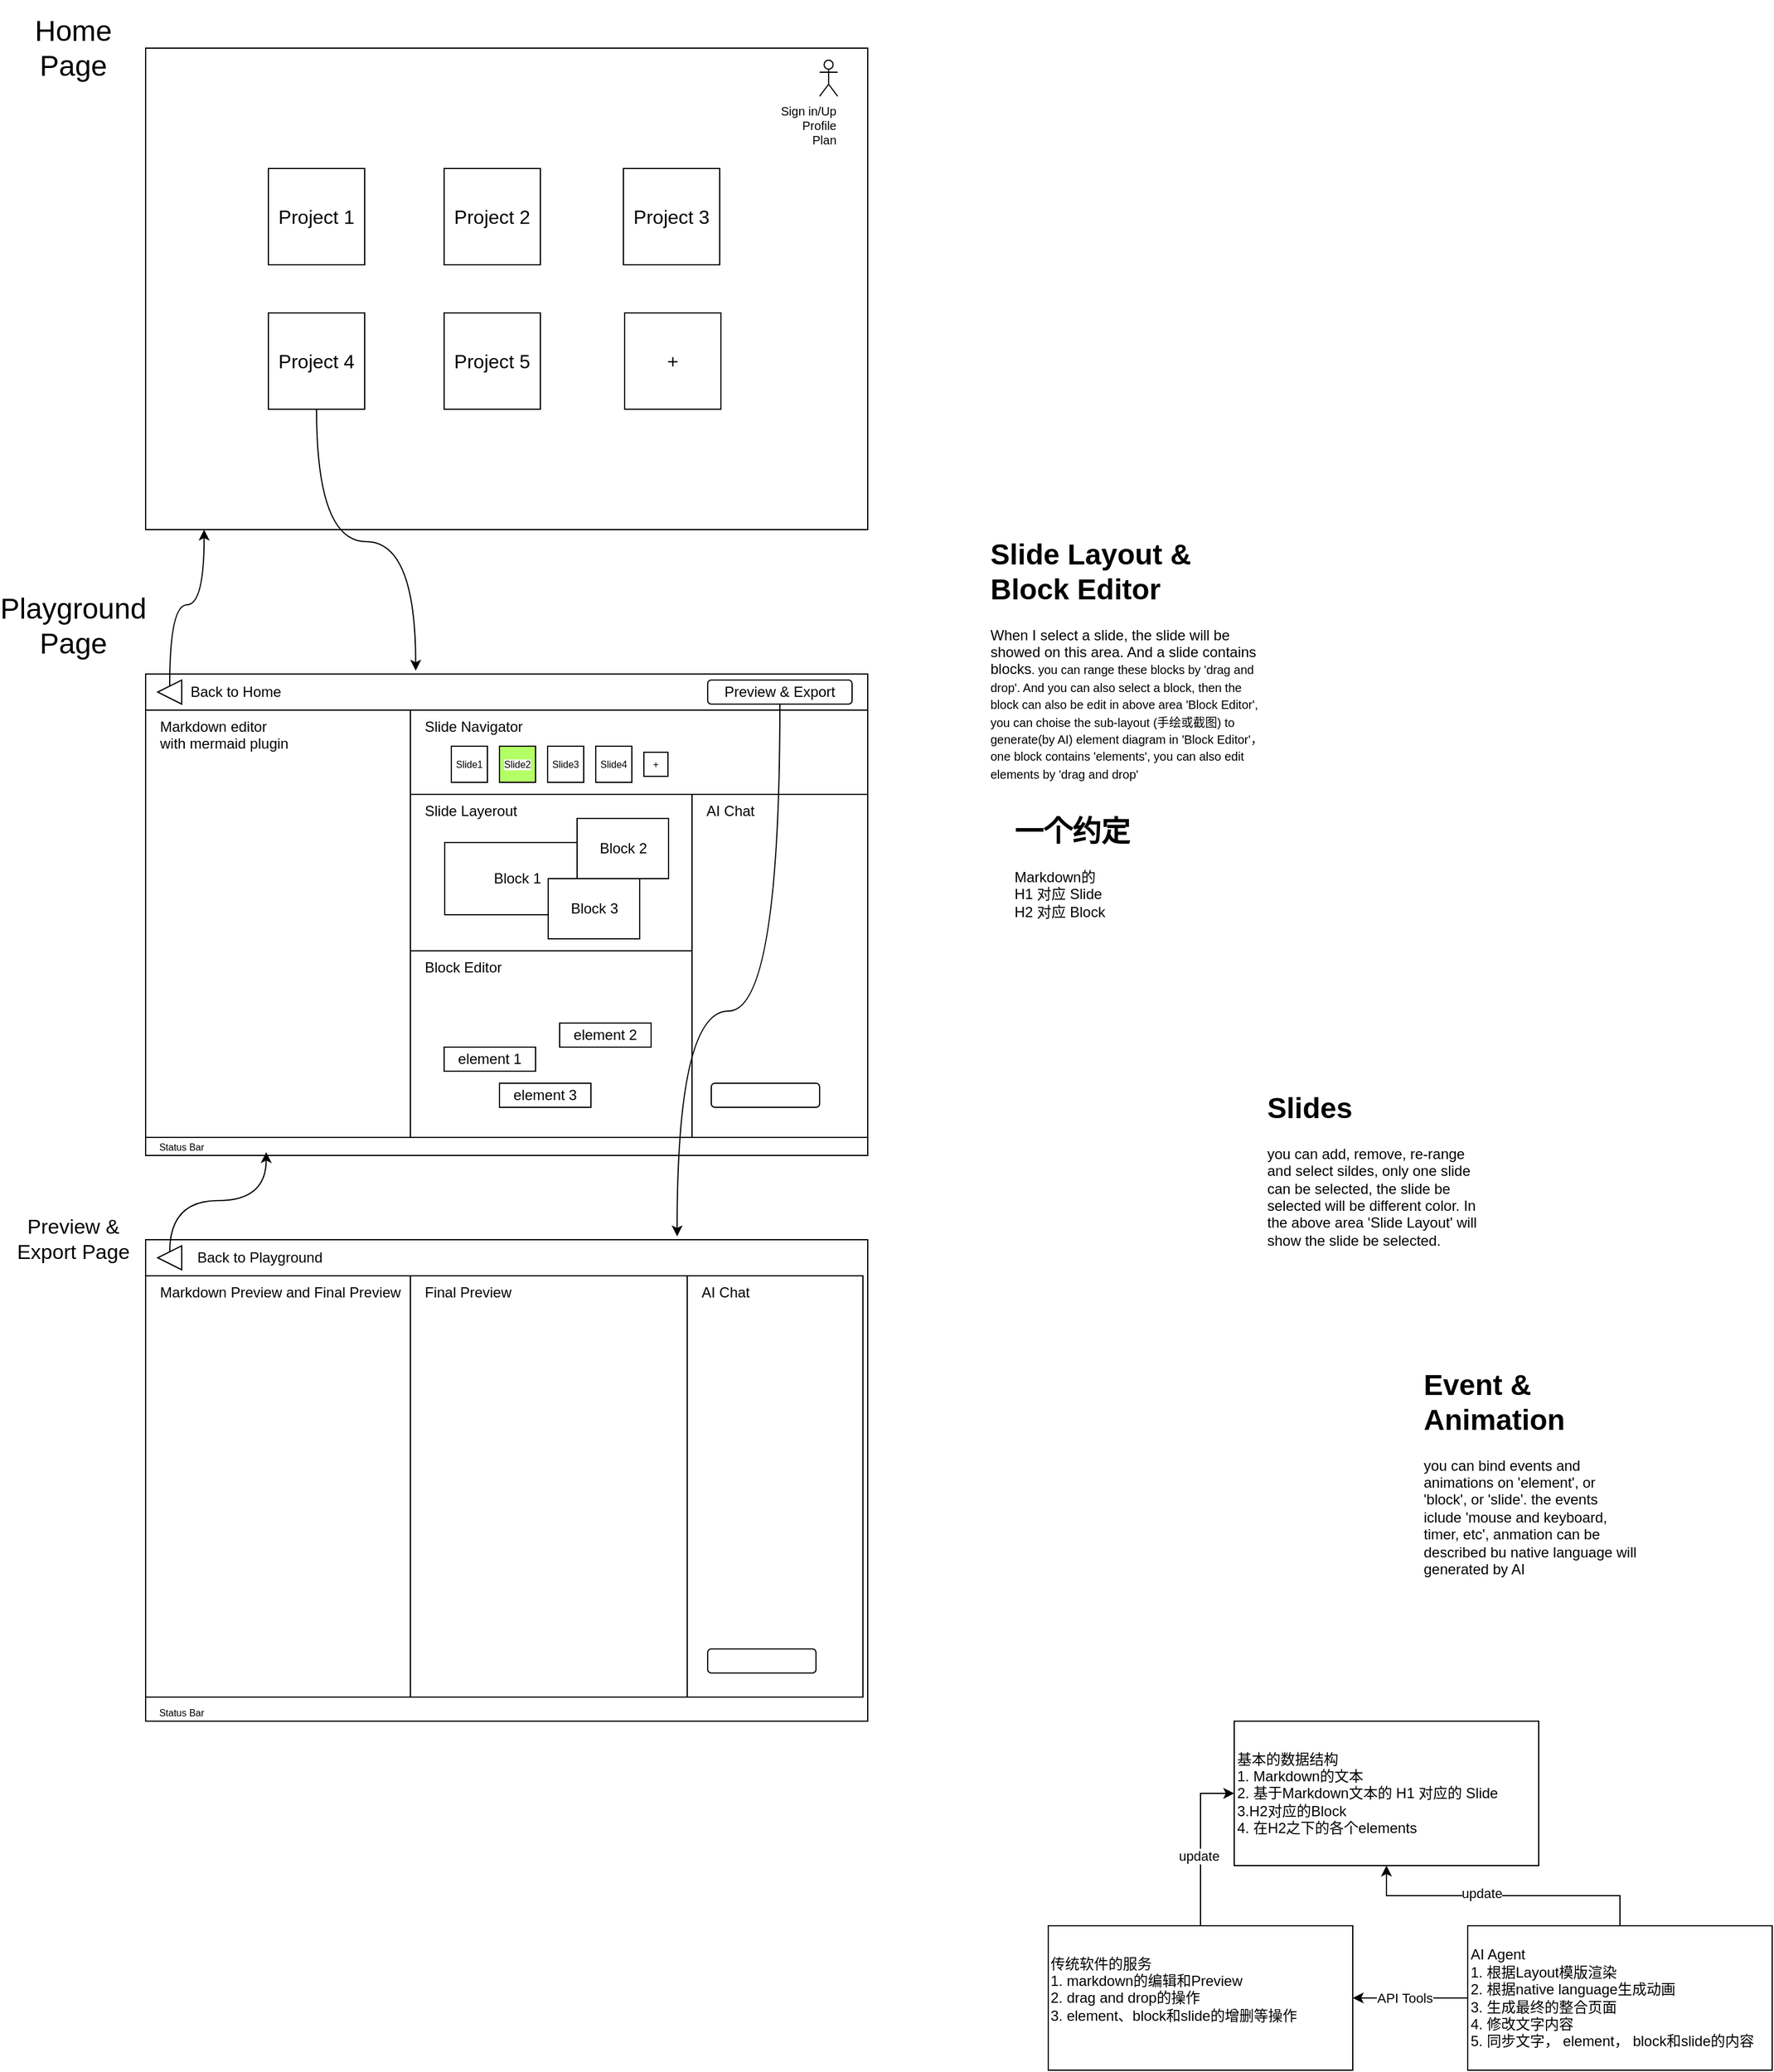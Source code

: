 <mxfile version="28.1.1">
  <diagram name="第 1 页" id="YzDjJF2yYc8Z0HYTVlCp">
    <mxGraphModel dx="1454" dy="2032" grid="1" gridSize="10" guides="1" tooltips="1" connect="1" arrows="1" fold="1" page="1" pageScale="1" pageWidth="827" pageHeight="1169" math="0" shadow="0">
      <root>
        <mxCell id="0" />
        <mxCell id="1" parent="0" />
        <mxCell id="_9CQi5buexosWfbw4RC7-15" value="&lt;h1 style=&quot;margin-top: 0px;&quot;&gt;Slides&lt;/h1&gt;&lt;p&gt;you can add, remove, re-range and select sildes, only one slide can be selected, the slide be selected will be different color. In the above area &#39;Slide Layout&#39; will show the slide be selected.&lt;/p&gt;" style="text;html=1;whiteSpace=wrap;overflow=hidden;rounded=0;" vertex="1" parent="1">
          <mxGeometry x="1090" y="260" width="180" height="150" as="geometry" />
        </mxCell>
        <mxCell id="_9CQi5buexosWfbw4RC7-16" value="&lt;h1 style=&quot;margin-top: 0px;&quot;&gt;Slide Layout &amp;amp; Block Editor&lt;/h1&gt;&lt;p&gt;When I select a slide, the slide will be showed on this area. And a slide contains blocks&lt;span style=&quot;font-size: 10px;&quot;&gt;. you can range these blocks by &#39;drag and drop&#39;. And you can also select a block, then the block can also be edit in above area &#39;Block Editor&#39;, you can choise the sub-layout (手绘或截图) to generate(by AI) element diagram in &#39;&lt;/span&gt;&lt;span style=&quot;font-size: 10px; background-color: transparent; color: light-dark(rgb(0, 0, 0), rgb(255, 255, 255));&quot;&gt;Block Editor&lt;/span&gt;&lt;span style=&quot;font-size: 10px; background-color: transparent; color: light-dark(rgb(0, 0, 0), rgb(255, 255, 255));&quot;&gt;&#39;， one block contains &#39;elements&#39;, you can also edit elements by &#39;drag and drop&#39;&lt;/span&gt;&lt;/p&gt;" style="text;html=1;whiteSpace=wrap;overflow=hidden;rounded=0;" vertex="1" parent="1">
          <mxGeometry x="860" y="-200" width="230" height="240" as="geometry" />
        </mxCell>
        <mxCell id="_9CQi5buexosWfbw4RC7-17" value="&lt;h1 style=&quot;margin-top: 0px;&quot;&gt;一个约定&lt;/h1&gt;&lt;div&gt;Markdown的&lt;/div&gt;&lt;div&gt;H1 对应 Slide&lt;/div&gt;&lt;div&gt;H2 对应 Block&lt;/div&gt;&lt;h1 style=&quot;margin-top: 0px;&quot;&gt;&lt;span style=&quot;color: rgba(0, 0, 0, 0); font-family: monospace; font-size: 0px; text-wrap-mode: nowrap; background-color: transparent; font-weight: normal;&quot;&gt;%3CmxGraphModel%3E%3Croot%3E%3CmxCell%20id%3D%220%22%2F%3E%3CmxCell%20id%3D%221%22%20parent%3D%220%22%2F%3E%3CmxCell%20id%3D%222%22%20value%3D%22%26lt%3Bh1%20style%3D%26quot%3Bmargin-top%3A%200px%3B%26quot%3B%26gt%3BSlide%20Layout%26lt%3B%2Fh1%26gt%3B%26lt%3Bp%26gt%3BWhen%20I%20select%20a%20slide%2C%20the%20slide%20will%20be%20showed%20on%20this%20area.%20And%20a%20slide%20contains%20blocks%26lt%3B%2Fp%26gt%3B%22%20style%3D%22text%3Bhtml%3D1%3BwhiteSpace%3Dwrap%3Boverflow%3Dhidden%3Brounded%3D0%3B%22%20vertex%3D%221%22%20parent%3D%221%22%3E%3CmxGeometry%20x%3D%22190%22%20y%3D%22470%22%20width%3D%22180%22%20height%3D%22150%22%20as%3D%22geometry%22%2F%3E%3C%2FmxCell%3E%3C%2Froot%3E%3C%2FmxGraphModel%3E&lt;/span&gt;&lt;/h1&gt;" style="text;html=1;whiteSpace=wrap;overflow=hidden;rounded=0;" vertex="1" parent="1">
          <mxGeometry x="880" y="30" width="180" height="110" as="geometry" />
        </mxCell>
        <mxCell id="_9CQi5buexosWfbw4RC7-25" value="&lt;h1 style=&quot;margin-top: 0px;&quot;&gt;Event &amp;amp; Animation&lt;/h1&gt;&lt;p&gt;you can bind events and animations on &#39;element&#39;, or &#39;block&#39;, or &#39;slide&#39;. the events iclude &#39;mouse and keyboard, timer, etc&#39;, anmation can be described bu native language will generated by AI&lt;/p&gt;" style="text;html=1;whiteSpace=wrap;overflow=hidden;rounded=0;" vertex="1" parent="1">
          <mxGeometry x="1220" y="490" width="180" height="230" as="geometry" />
        </mxCell>
        <mxCell id="_9CQi5buexosWfbw4RC7-26" value="基本的数据结构&lt;div&gt;1. Markdown的文本&lt;/div&gt;&lt;div&gt;2. 基于Markdown文本的 H1 对应的 Slide&lt;/div&gt;&lt;div&gt;3.H2对应的Block&lt;/div&gt;&lt;div&gt;4. 在H2之下的各个elements&lt;/div&gt;" style="rounded=0;whiteSpace=wrap;html=1;align=left;" vertex="1" parent="1">
          <mxGeometry x="1064.5" y="790" width="253" height="120" as="geometry" />
        </mxCell>
        <mxCell id="_9CQi5buexosWfbw4RC7-31" style="edgeStyle=orthogonalEdgeStyle;rounded=0;orthogonalLoop=1;jettySize=auto;html=1;entryX=0;entryY=0.5;entryDx=0;entryDy=0;" edge="1" parent="1" source="_9CQi5buexosWfbw4RC7-27" target="_9CQi5buexosWfbw4RC7-26">
          <mxGeometry relative="1" as="geometry" />
        </mxCell>
        <mxCell id="_9CQi5buexosWfbw4RC7-34" value="update" style="edgeLabel;html=1;align=center;verticalAlign=middle;resizable=0;points=[];" vertex="1" connectable="0" parent="_9CQi5buexosWfbw4RC7-31">
          <mxGeometry x="-0.152" y="2" relative="1" as="geometry">
            <mxPoint as="offset" />
          </mxGeometry>
        </mxCell>
        <mxCell id="_9CQi5buexosWfbw4RC7-27" value="传统软件的服务&lt;br&gt;&lt;div&gt;1. markdown的编辑和Preview&lt;/div&gt;&lt;div&gt;2. drag and drop的操作&lt;/div&gt;&lt;div&gt;3. element、block和slide的增删等操作&lt;/div&gt;&lt;div&gt;&lt;br&gt;&lt;/div&gt;" style="rounded=0;whiteSpace=wrap;html=1;align=left;" vertex="1" parent="1">
          <mxGeometry x="910" y="960" width="253" height="120" as="geometry" />
        </mxCell>
        <mxCell id="_9CQi5buexosWfbw4RC7-29" style="edgeStyle=orthogonalEdgeStyle;rounded=0;orthogonalLoop=1;jettySize=auto;html=1;entryX=1;entryY=0.5;entryDx=0;entryDy=0;" edge="1" parent="1" source="_9CQi5buexosWfbw4RC7-28" target="_9CQi5buexosWfbw4RC7-27">
          <mxGeometry relative="1" as="geometry" />
        </mxCell>
        <mxCell id="_9CQi5buexosWfbw4RC7-30" value="API Tools" style="edgeLabel;html=1;align=center;verticalAlign=middle;resizable=0;points=[];" vertex="1" connectable="0" parent="_9CQi5buexosWfbw4RC7-29">
          <mxGeometry x="0.11" relative="1" as="geometry">
            <mxPoint as="offset" />
          </mxGeometry>
        </mxCell>
        <mxCell id="_9CQi5buexosWfbw4RC7-32" style="edgeStyle=orthogonalEdgeStyle;rounded=0;orthogonalLoop=1;jettySize=auto;html=1;" edge="1" parent="1" source="_9CQi5buexosWfbw4RC7-28" target="_9CQi5buexosWfbw4RC7-26">
          <mxGeometry relative="1" as="geometry" />
        </mxCell>
        <mxCell id="_9CQi5buexosWfbw4RC7-33" value="update" style="edgeLabel;html=1;align=center;verticalAlign=middle;resizable=0;points=[];" vertex="1" connectable="0" parent="_9CQi5buexosWfbw4RC7-32">
          <mxGeometry x="0.152" y="-2" relative="1" as="geometry">
            <mxPoint as="offset" />
          </mxGeometry>
        </mxCell>
        <mxCell id="_9CQi5buexosWfbw4RC7-28" value="AI Agent&lt;br&gt;&lt;div&gt;1. 根据Layout模版渲染&lt;/div&gt;&lt;div&gt;2. 根据native language生成动画&lt;/div&gt;&lt;div&gt;3. 生成最终的整合页面&lt;/div&gt;&lt;div&gt;4. 修改文字内容&lt;/div&gt;&lt;div&gt;5. 同步文字， element， block和slide的内容&lt;/div&gt;" style="rounded=0;whiteSpace=wrap;html=1;align=left;" vertex="1" parent="1">
          <mxGeometry x="1258.5" y="960" width="253" height="120" as="geometry" />
        </mxCell>
        <mxCell id="_9CQi5buexosWfbw4RC7-35" value="" style="rounded=0;whiteSpace=wrap;html=1;" vertex="1" parent="1">
          <mxGeometry x="160" y="-600" width="600" height="400" as="geometry" />
        </mxCell>
        <mxCell id="_9CQi5buexosWfbw4RC7-36" value="Home Page" style="text;html=1;align=center;verticalAlign=middle;whiteSpace=wrap;rounded=0;fontSize=24;" vertex="1" parent="1">
          <mxGeometry x="40" y="-640" width="120" height="80" as="geometry" />
        </mxCell>
        <mxCell id="_9CQi5buexosWfbw4RC7-37" value="&lt;div&gt;Sign in/Up&lt;/div&gt;&lt;div&gt;Profile&lt;/div&gt;&lt;div&gt;Plan&lt;/div&gt;" style="shape=umlActor;verticalLabelPosition=bottom;verticalAlign=top;html=1;outlineConnect=0;fontSize=10;align=right;" vertex="1" parent="1">
          <mxGeometry x="720" y="-590" width="15" height="30" as="geometry" />
        </mxCell>
        <mxCell id="_9CQi5buexosWfbw4RC7-41" value="Project 1" style="whiteSpace=wrap;html=1;aspect=fixed;fontSize=16;" vertex="1" parent="1">
          <mxGeometry x="262" y="-500" width="80" height="80" as="geometry" />
        </mxCell>
        <mxCell id="_9CQi5buexosWfbw4RC7-42" value="Project 2" style="whiteSpace=wrap;html=1;aspect=fixed;fontSize=16;" vertex="1" parent="1">
          <mxGeometry x="408" y="-500" width="80" height="80" as="geometry" />
        </mxCell>
        <mxCell id="_9CQi5buexosWfbw4RC7-43" value="Project 3" style="whiteSpace=wrap;html=1;aspect=fixed;fontSize=16;" vertex="1" parent="1">
          <mxGeometry x="557" y="-500" width="80" height="80" as="geometry" />
        </mxCell>
        <mxCell id="_9CQi5buexosWfbw4RC7-44" value="Project 4" style="whiteSpace=wrap;html=1;aspect=fixed;fontSize=16;" vertex="1" parent="1">
          <mxGeometry x="262" y="-380" width="80" height="80" as="geometry" />
        </mxCell>
        <mxCell id="_9CQi5buexosWfbw4RC7-45" value="Project 5" style="whiteSpace=wrap;html=1;aspect=fixed;fontSize=16;" vertex="1" parent="1">
          <mxGeometry x="408" y="-380" width="80" height="80" as="geometry" />
        </mxCell>
        <mxCell id="_9CQi5buexosWfbw4RC7-46" value="+" style="whiteSpace=wrap;html=1;aspect=fixed;fontSize=16;" vertex="1" parent="1">
          <mxGeometry x="558" y="-380" width="80" height="80" as="geometry" />
        </mxCell>
        <mxCell id="_9CQi5buexosWfbw4RC7-49" value="Playground Page" style="text;html=1;align=center;verticalAlign=middle;whiteSpace=wrap;rounded=0;fontSize=24;" vertex="1" parent="1">
          <mxGeometry x="40" y="-160" width="120" height="80" as="geometry" />
        </mxCell>
        <mxCell id="_9CQi5buexosWfbw4RC7-50" value="" style="rounded=0;whiteSpace=wrap;html=1;" vertex="1" parent="1">
          <mxGeometry x="160" y="-80" width="600" height="400" as="geometry" />
        </mxCell>
        <mxCell id="VGK2pPzsugfe6dIoOSsi-1" value="Markdown&amp;nbsp;&lt;span style=&quot;background-color: transparent; color: light-dark(rgb(0, 0, 0), rgb(255, 255, 255));&quot;&gt;editor&amp;nbsp;&lt;/span&gt;&lt;div&gt;with mermaid plugin&lt;/div&gt;" style="rounded=0;whiteSpace=wrap;html=1;align=left;verticalAlign=top;spacingLeft=10;" parent="1" vertex="1">
          <mxGeometry x="160" y="-50" width="220" height="355" as="geometry" />
        </mxCell>
        <mxCell id="_9CQi5buexosWfbw4RC7-4" value="Slide Navigator" style="rounded=0;whiteSpace=wrap;html=1;align=left;verticalAlign=top;spacingLeft=10;" vertex="1" parent="1">
          <mxGeometry x="380" y="-50" width="380" height="70" as="geometry" />
        </mxCell>
        <mxCell id="_9CQi5buexosWfbw4RC7-13" value="" style="group" vertex="1" connectable="0" parent="1">
          <mxGeometry x="414" y="-20" width="180" height="30" as="geometry" />
        </mxCell>
        <mxCell id="_9CQi5buexosWfbw4RC7-8" value="Slide1" style="rounded=0;whiteSpace=wrap;html=1;fontSize=8;" vertex="1" parent="_9CQi5buexosWfbw4RC7-13">
          <mxGeometry width="30" height="30" as="geometry" />
        </mxCell>
        <mxCell id="_9CQi5buexosWfbw4RC7-9" value="&lt;span&gt;Slide2&lt;/span&gt;" style="rounded=0;whiteSpace=wrap;html=1;fontSize=8;labelBackgroundColor=default;fillColor=#B3FF66;" vertex="1" parent="_9CQi5buexosWfbw4RC7-13">
          <mxGeometry x="40" width="30" height="30" as="geometry" />
        </mxCell>
        <mxCell id="_9CQi5buexosWfbw4RC7-10" value="Slide3" style="rounded=0;whiteSpace=wrap;html=1;fontSize=8;" vertex="1" parent="_9CQi5buexosWfbw4RC7-13">
          <mxGeometry x="80" width="30" height="30" as="geometry" />
        </mxCell>
        <mxCell id="_9CQi5buexosWfbw4RC7-11" value="Slide4" style="rounded=0;whiteSpace=wrap;html=1;fontSize=8;" vertex="1" parent="_9CQi5buexosWfbw4RC7-13">
          <mxGeometry x="120" width="30" height="30" as="geometry" />
        </mxCell>
        <mxCell id="_9CQi5buexosWfbw4RC7-12" value="+" style="rounded=0;whiteSpace=wrap;html=1;fontSize=8;" vertex="1" parent="_9CQi5buexosWfbw4RC7-13">
          <mxGeometry x="160" y="5" width="20" height="20" as="geometry" />
        </mxCell>
        <mxCell id="_9CQi5buexosWfbw4RC7-3" value="Slide Layerout" style="rounded=0;whiteSpace=wrap;html=1;align=left;verticalAlign=top;spacingLeft=10;" vertex="1" parent="1">
          <mxGeometry x="380" y="20" width="234.5" height="130" as="geometry" />
        </mxCell>
        <mxCell id="_9CQi5buexosWfbw4RC7-5" value="Block 1" style="rounded=0;whiteSpace=wrap;html=1;" vertex="1" parent="1">
          <mxGeometry x="408.5" y="60" width="120" height="60" as="geometry" />
        </mxCell>
        <mxCell id="_9CQi5buexosWfbw4RC7-6" value="Block 2" style="rounded=0;whiteSpace=wrap;html=1;" vertex="1" parent="1">
          <mxGeometry x="518.5" y="40" width="76" height="50" as="geometry" />
        </mxCell>
        <mxCell id="_9CQi5buexosWfbw4RC7-14" value="Block 3" style="rounded=0;whiteSpace=wrap;html=1;" vertex="1" parent="1">
          <mxGeometry x="494.5" y="90" width="76" height="50" as="geometry" />
        </mxCell>
        <mxCell id="_9CQi5buexosWfbw4RC7-2" value="Block Editor" style="rounded=0;whiteSpace=wrap;html=1;align=left;verticalAlign=top;spacingLeft=10;" vertex="1" parent="1">
          <mxGeometry x="380" y="150" width="234" height="155" as="geometry" />
        </mxCell>
        <mxCell id="_9CQi5buexosWfbw4RC7-18" value="element 1" style="rounded=0;whiteSpace=wrap;html=1;" vertex="1" parent="1">
          <mxGeometry x="408" y="230" width="76" height="20" as="geometry" />
        </mxCell>
        <mxCell id="_9CQi5buexosWfbw4RC7-19" value="element 3" style="rounded=0;whiteSpace=wrap;html=1;" vertex="1" parent="1">
          <mxGeometry x="454" y="260" width="76" height="20" as="geometry" />
        </mxCell>
        <mxCell id="_9CQi5buexosWfbw4RC7-20" value="element 2" style="rounded=0;whiteSpace=wrap;html=1;" vertex="1" parent="1">
          <mxGeometry x="504" y="210" width="76" height="20" as="geometry" />
        </mxCell>
        <mxCell id="_9CQi5buexosWfbw4RC7-21" value="AI Chat" style="rounded=0;whiteSpace=wrap;html=1;align=left;verticalAlign=top;spacingLeft=10;" vertex="1" parent="1">
          <mxGeometry x="614" y="20" width="146" height="285" as="geometry" />
        </mxCell>
        <mxCell id="_9CQi5buexosWfbw4RC7-23" value="" style="rounded=1;whiteSpace=wrap;html=1;" vertex="1" parent="1">
          <mxGeometry x="630" y="260" width="90" height="20" as="geometry" />
        </mxCell>
        <mxCell id="_9CQi5buexosWfbw4RC7-53" value="" style="triangle;whiteSpace=wrap;html=1;rotation=-180;" vertex="1" parent="1">
          <mxGeometry x="170" y="-75" width="20" height="20" as="geometry" />
        </mxCell>
        <mxCell id="_9CQi5buexosWfbw4RC7-54" value="Back to Home" style="text;html=1;align=center;verticalAlign=middle;whiteSpace=wrap;rounded=0;" vertex="1" parent="1">
          <mxGeometry x="190" y="-80" width="90" height="30" as="geometry" />
        </mxCell>
        <mxCell id="_9CQi5buexosWfbw4RC7-55" value="Status Bar" style="text;html=1;align=center;verticalAlign=middle;whiteSpace=wrap;rounded=0;fontSize=8;" vertex="1" parent="1">
          <mxGeometry x="160" y="298" width="60" height="30" as="geometry" />
        </mxCell>
        <mxCell id="_9CQi5buexosWfbw4RC7-56" value="Preview &amp;amp; Export Page" style="text;html=1;align=center;verticalAlign=middle;whiteSpace=wrap;rounded=0;fontSize=17;" vertex="1" parent="1">
          <mxGeometry x="40" y="350" width="120" height="80" as="geometry" />
        </mxCell>
        <mxCell id="_9CQi5buexosWfbw4RC7-57" value="" style="rounded=0;whiteSpace=wrap;html=1;" vertex="1" parent="1">
          <mxGeometry x="160" y="390" width="600" height="400" as="geometry" />
        </mxCell>
        <mxCell id="_9CQi5buexosWfbw4RC7-58" value="Back to Playground" style="text;html=1;align=center;verticalAlign=middle;whiteSpace=wrap;rounded=0;" vertex="1" parent="1">
          <mxGeometry x="190" y="390" width="130" height="30" as="geometry" />
        </mxCell>
        <mxCell id="_9CQi5buexosWfbw4RC7-59" value="Status Bar" style="text;html=1;align=center;verticalAlign=middle;whiteSpace=wrap;rounded=0;fontSize=8;" vertex="1" parent="1">
          <mxGeometry x="160" y="768" width="60" height="30" as="geometry" />
        </mxCell>
        <mxCell id="_9CQi5buexosWfbw4RC7-60" value="" style="triangle;whiteSpace=wrap;html=1;rotation=-180;" vertex="1" parent="1">
          <mxGeometry x="170" y="395" width="20" height="20" as="geometry" />
        </mxCell>
        <mxCell id="_9CQi5buexosWfbw4RC7-24" value="Markdown Preview and Final Preview" style="rounded=0;whiteSpace=wrap;html=1;align=left;verticalAlign=top;spacingLeft=10;" vertex="1" parent="1">
          <mxGeometry x="160" y="420" width="220" height="350" as="geometry" />
        </mxCell>
        <mxCell id="_9CQi5buexosWfbw4RC7-62" value="Final Preview" style="rounded=0;whiteSpace=wrap;html=1;align=left;verticalAlign=top;spacingLeft=10;" vertex="1" parent="1">
          <mxGeometry x="380" y="420" width="230" height="350" as="geometry" />
        </mxCell>
        <mxCell id="_9CQi5buexosWfbw4RC7-63" style="edgeStyle=orthogonalEdgeStyle;rounded=0;orthogonalLoop=1;jettySize=auto;html=1;entryX=0.374;entryY=-0.007;entryDx=0;entryDy=0;entryPerimeter=0;curved=1;" edge="1" parent="1" source="_9CQi5buexosWfbw4RC7-44" target="_9CQi5buexosWfbw4RC7-50">
          <mxGeometry relative="1" as="geometry" />
        </mxCell>
        <mxCell id="_9CQi5buexosWfbw4RC7-64" style="edgeStyle=orthogonalEdgeStyle;rounded=0;orthogonalLoop=1;jettySize=auto;html=1;entryX=0.081;entryY=1;entryDx=0;entryDy=0;entryPerimeter=0;curved=1;" edge="1" parent="1" source="_9CQi5buexosWfbw4RC7-53" target="_9CQi5buexosWfbw4RC7-35">
          <mxGeometry relative="1" as="geometry" />
        </mxCell>
        <mxCell id="_9CQi5buexosWfbw4RC7-65" value="Preview &amp;amp; Export" style="rounded=1;whiteSpace=wrap;html=1;" vertex="1" parent="1">
          <mxGeometry x="627" y="-75" width="120" height="20" as="geometry" />
        </mxCell>
        <mxCell id="_9CQi5buexosWfbw4RC7-66" style="edgeStyle=orthogonalEdgeStyle;rounded=0;orthogonalLoop=1;jettySize=auto;html=1;entryX=0.736;entryY=-0.007;entryDx=0;entryDy=0;entryPerimeter=0;curved=1;" edge="1" parent="1" source="_9CQi5buexosWfbw4RC7-65" target="_9CQi5buexosWfbw4RC7-57">
          <mxGeometry relative="1" as="geometry">
            <Array as="points">
              <mxPoint x="687" y="200" />
              <mxPoint x="602" y="200" />
            </Array>
          </mxGeometry>
        </mxCell>
        <mxCell id="_9CQi5buexosWfbw4RC7-67" style="edgeStyle=orthogonalEdgeStyle;rounded=0;orthogonalLoop=1;jettySize=auto;html=1;entryX=0.167;entryY=0.993;entryDx=0;entryDy=0;entryPerimeter=0;curved=1;" edge="1" parent="1" source="_9CQi5buexosWfbw4RC7-60" target="_9CQi5buexosWfbw4RC7-50">
          <mxGeometry relative="1" as="geometry" />
        </mxCell>
        <mxCell id="_9CQi5buexosWfbw4RC7-68" value="AI Chat" style="rounded=0;whiteSpace=wrap;html=1;align=left;verticalAlign=top;spacingLeft=10;" vertex="1" parent="1">
          <mxGeometry x="610" y="420" width="146" height="350" as="geometry" />
        </mxCell>
        <mxCell id="_9CQi5buexosWfbw4RC7-69" value="" style="rounded=1;whiteSpace=wrap;html=1;" vertex="1" parent="1">
          <mxGeometry x="627" y="730" width="90" height="20" as="geometry" />
        </mxCell>
      </root>
    </mxGraphModel>
  </diagram>
</mxfile>
